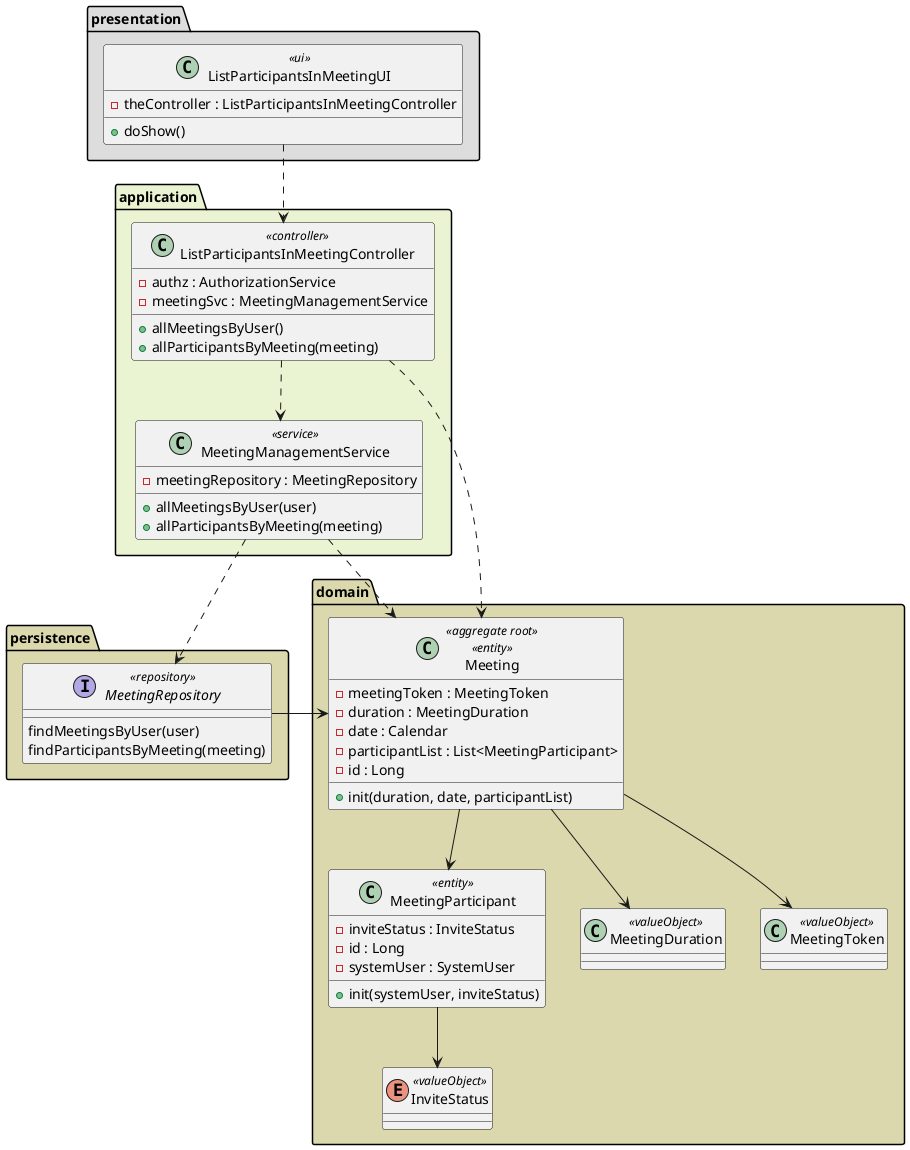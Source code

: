 @startuml
'https://plantuml.com/class-diagram

package "presentation" #DDDDDD{
    class ListParticipantsInMeetingUI <<ui>>{
    - theController : ListParticipantsInMeetingController
    + doShow()
    }
}

package "domain" #dbd8ae{

        class Meeting <<aggregate root>> <<entity>>{
       - meetingToken : MeetingToken
        - duration : MeetingDuration
        - date : Calendar
        - participantList : List<MeetingParticipant>
        - id : Long
        + init(duration, date, participantList)

        }

         class MeetingParticipant <<entity>>{
         - inviteStatus : InviteStatus
         - id : Long
         - systemUser : SystemUser
         + init(systemUser, inviteStatus)
         }

         enum InviteStatus <<valueObject>> {

         }

         class MeetingDuration <<valueObject>> {

         }
          class MeetingToken <<valueObject>> {

          }

}

package "persistence" #dbd8ae{

    interface MeetingRepository <<repository>>{
    findMeetingsByUser(user)
    findParticipantsByMeeting(meeting)
    }



}

package "application" #eaf4d3{
 class ListParticipantsInMeetingController <<controller>>{
    - authz : AuthorizationService
    - meetingSvc : MeetingManagementService
    + allMeetingsByUser()
    + allParticipantsByMeeting(meeting)
    }

 class MeetingManagementService <<service>>{
    - meetingRepository : MeetingRepository
    +allMeetingsByUser(user)
    +allParticipantsByMeeting(meeting)
    }


ListParticipantsInMeetingUI .-> ListParticipantsInMeetingController
ListParticipantsInMeetingController .-> MeetingManagementService
MeetingManagementService ..> Meeting
MeetingManagementService .-> MeetingRepository
MeetingRepository -> Meeting
ListParticipantsInMeetingController ..> Meeting
Meeting --> MeetingDuration
Meeting --> MeetingParticipant
MeetingParticipant --> InviteStatus
Meeting --> MeetingToken
@enduml